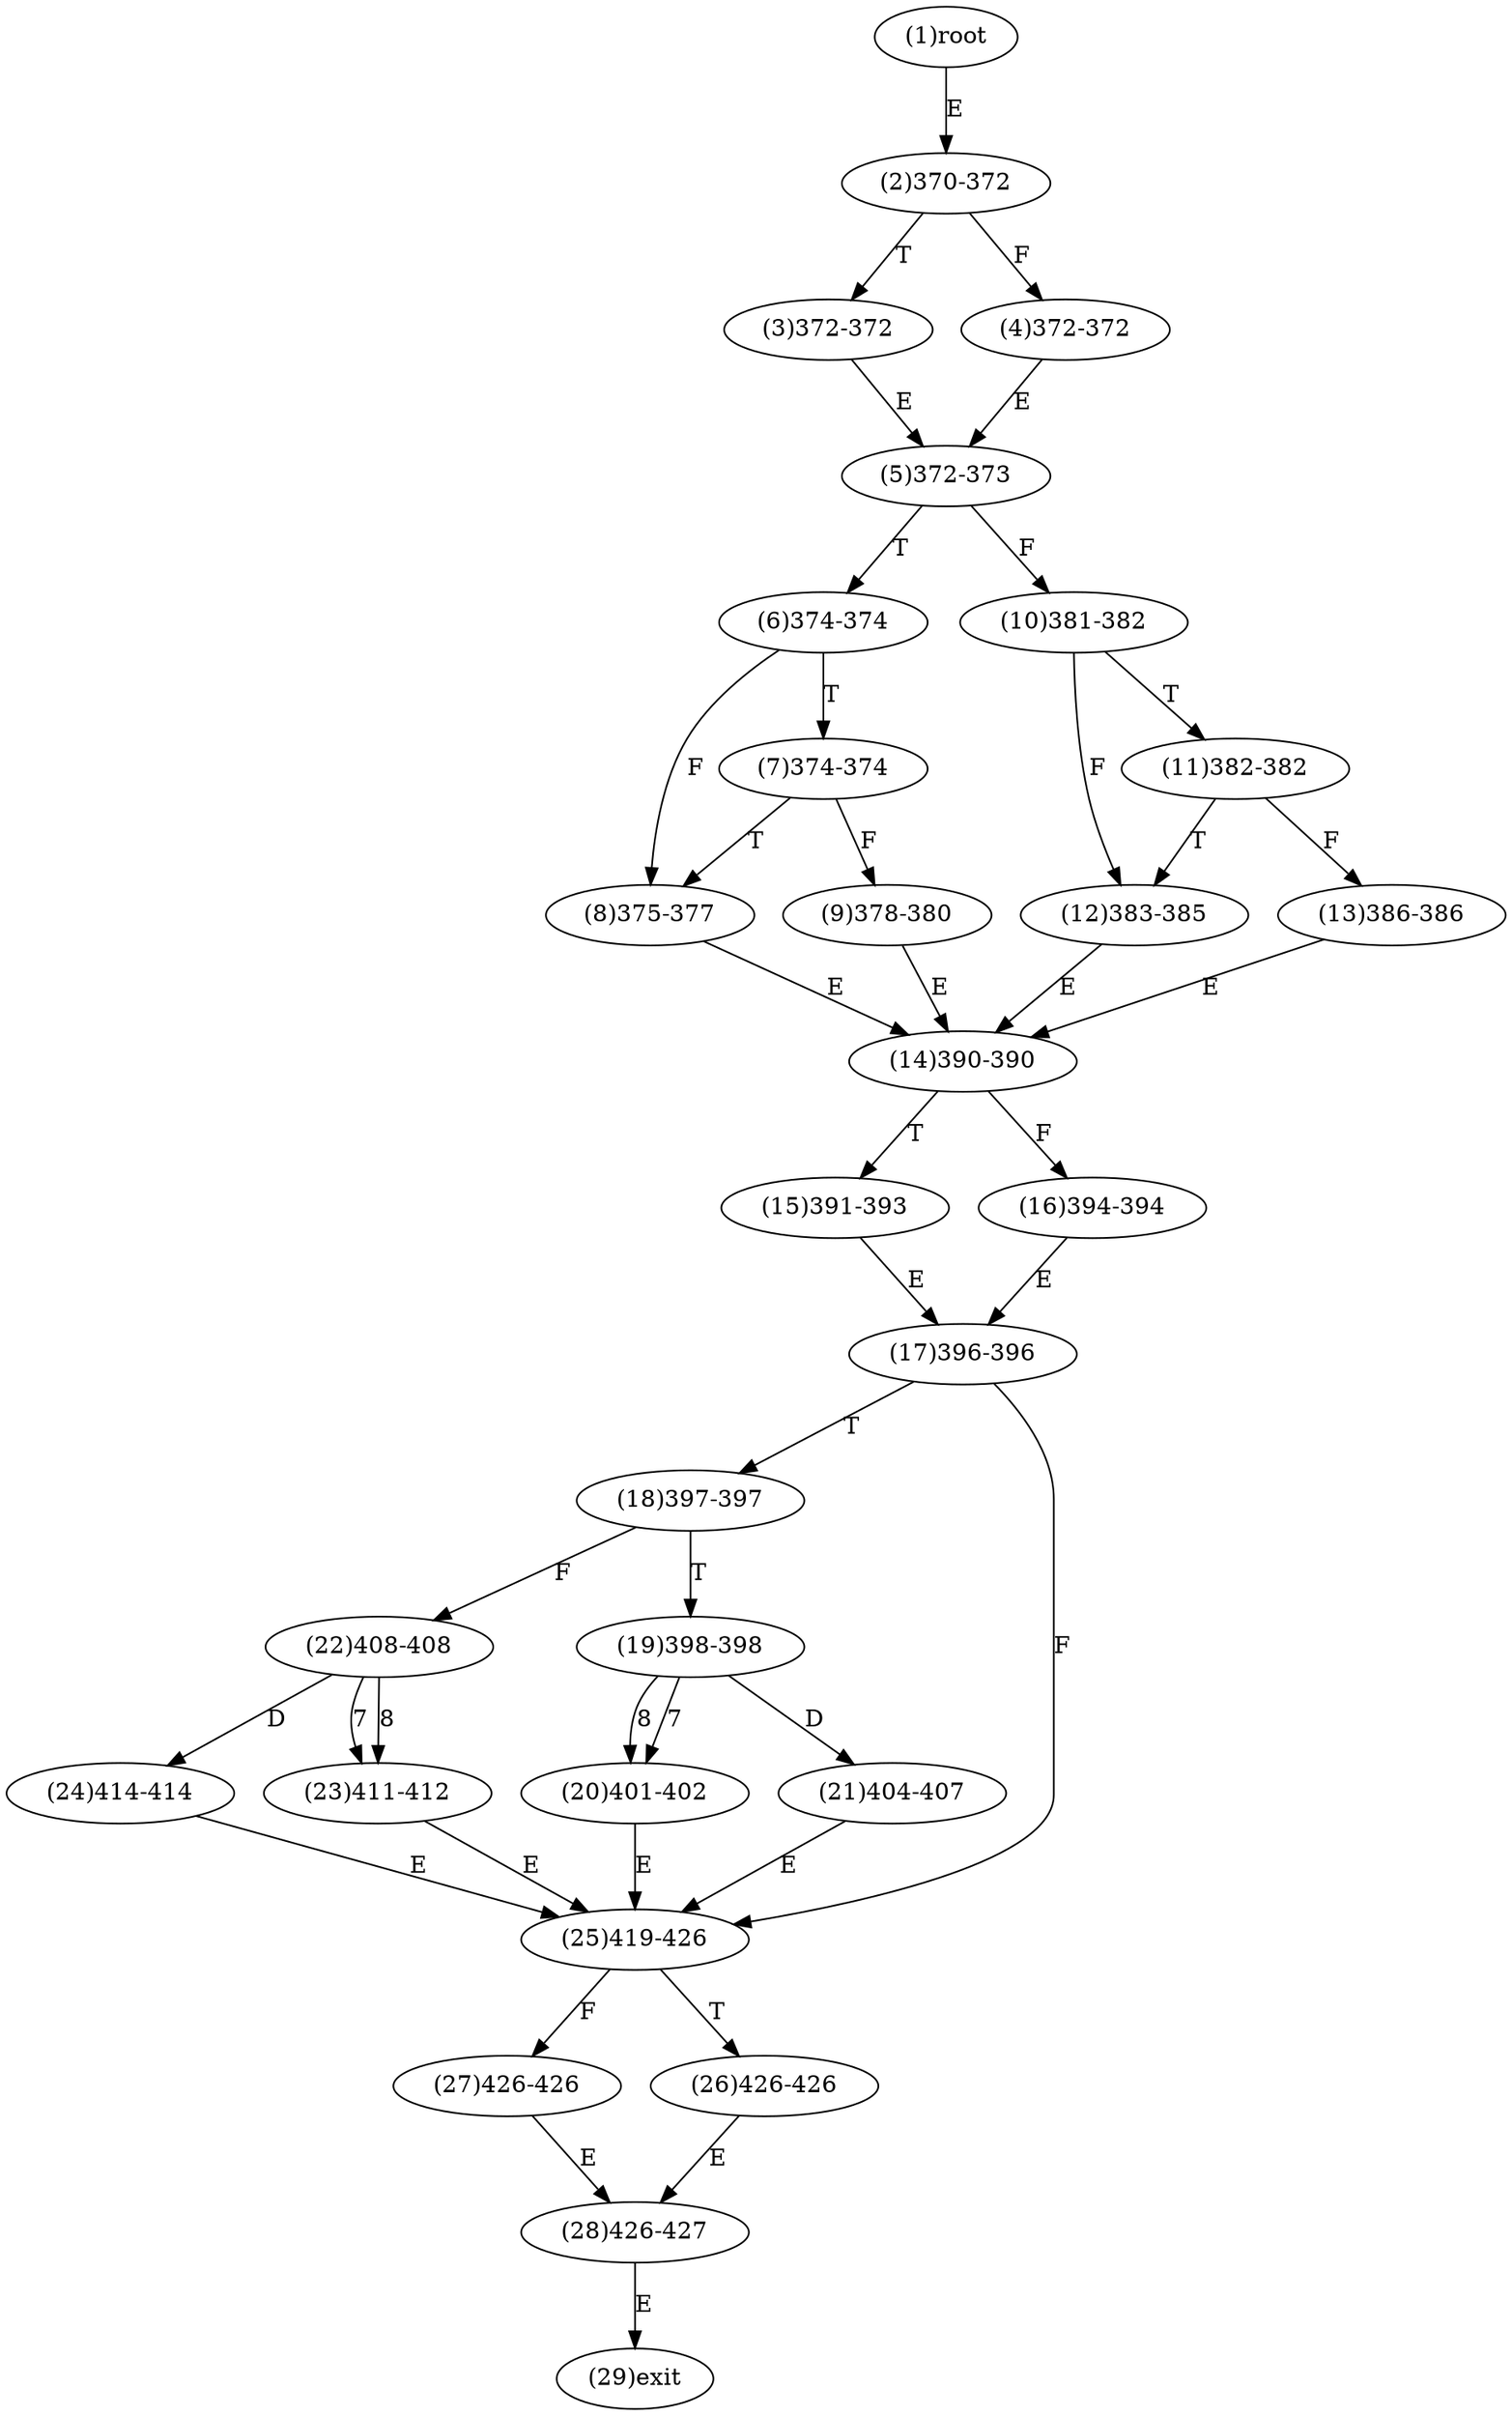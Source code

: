 digraph "" { 
1[ label="(1)root"];
2[ label="(2)370-372"];
3[ label="(3)372-372"];
4[ label="(4)372-372"];
5[ label="(5)372-373"];
6[ label="(6)374-374"];
7[ label="(7)374-374"];
8[ label="(8)375-377"];
9[ label="(9)378-380"];
10[ label="(10)381-382"];
11[ label="(11)382-382"];
12[ label="(12)383-385"];
13[ label="(13)386-386"];
14[ label="(14)390-390"];
15[ label="(15)391-393"];
17[ label="(17)396-396"];
16[ label="(16)394-394"];
19[ label="(19)398-398"];
18[ label="(18)397-397"];
21[ label="(21)404-407"];
20[ label="(20)401-402"];
23[ label="(23)411-412"];
22[ label="(22)408-408"];
25[ label="(25)419-426"];
24[ label="(24)414-414"];
27[ label="(27)426-426"];
26[ label="(26)426-426"];
29[ label="(29)exit"];
28[ label="(28)426-427"];
1->2[ label="E"];
2->4[ label="F"];
2->3[ label="T"];
3->5[ label="E"];
4->5[ label="E"];
5->10[ label="F"];
5->6[ label="T"];
6->8[ label="F"];
6->7[ label="T"];
7->9[ label="F"];
7->8[ label="T"];
8->14[ label="E"];
9->14[ label="E"];
10->12[ label="F"];
10->11[ label="T"];
11->13[ label="F"];
11->12[ label="T"];
12->14[ label="E"];
13->14[ label="E"];
14->16[ label="F"];
14->15[ label="T"];
15->17[ label="E"];
16->17[ label="E"];
17->25[ label="F"];
17->18[ label="T"];
18->22[ label="F"];
18->19[ label="T"];
19->20[ label="7"];
19->20[ label="8"];
19->21[ label="D"];
20->25[ label="E"];
21->25[ label="E"];
22->23[ label="7"];
22->23[ label="8"];
22->24[ label="D"];
23->25[ label="E"];
24->25[ label="E"];
25->27[ label="F"];
25->26[ label="T"];
26->28[ label="E"];
27->28[ label="E"];
28->29[ label="E"];
}